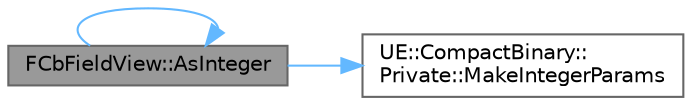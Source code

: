 digraph "FCbFieldView::AsInteger"
{
 // INTERACTIVE_SVG=YES
 // LATEX_PDF_SIZE
  bgcolor="transparent";
  edge [fontname=Helvetica,fontsize=10,labelfontname=Helvetica,labelfontsize=10];
  node [fontname=Helvetica,fontsize=10,shape=box,height=0.2,width=0.4];
  rankdir="LR";
  Node1 [id="Node000001",label="FCbFieldView::AsInteger",height=0.2,width=0.4,color="gray40", fillcolor="grey60", style="filled", fontcolor="black",tooltip="Access the field as the given integer type."];
  Node1 -> Node1 [id="edge1_Node000001_Node000001",color="steelblue1",style="solid",tooltip=" "];
  Node1 -> Node2 [id="edge2_Node000001_Node000002",color="steelblue1",style="solid",tooltip=" "];
  Node2 [id="Node000002",label="UE::CompactBinary::\lPrivate::MakeIntegerParams",height=0.2,width=0.4,color="grey40", fillcolor="white", style="filled",URL="$da/d68/namespaceUE_1_1CompactBinary_1_1Private.html#a90034372b883f7cfbe5e8665a9204fd9",tooltip="Make integer params for the given integer type."];
}
